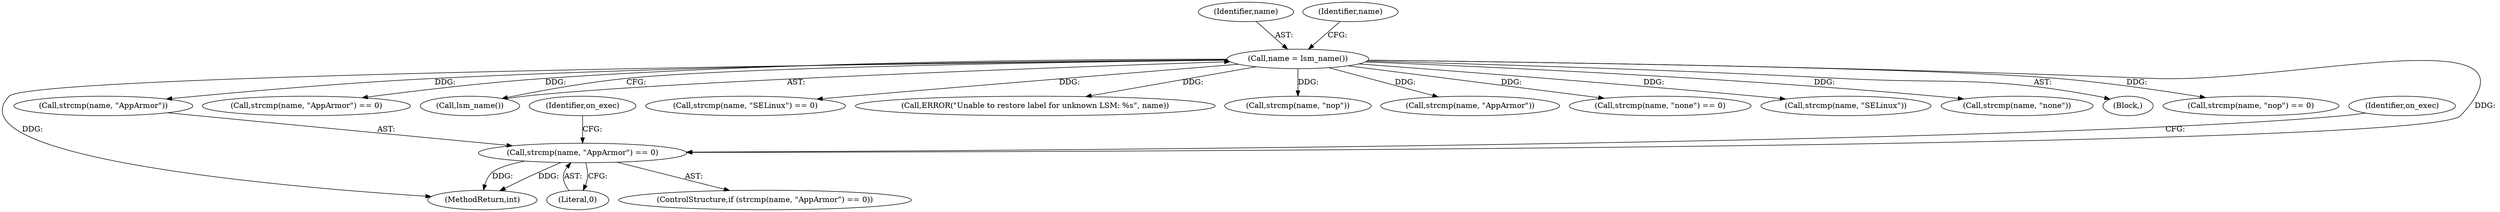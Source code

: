 digraph "0_lxc_81f466d05f2a89cb4f122ef7f593ff3f279b165c_0@API" {
"1000138" [label="(Call,strcmp(name, \"AppArmor\") == 0)"];
"1000120" [label="(Call,name = lsm_name())"];
"1000142" [label="(Literal,0)"];
"1000287" [label="(MethodReturn,int)"];
"1000138" [label="(Call,strcmp(name, \"AppArmor\") == 0)"];
"1000176" [label="(Call,strcmp(name, \"AppArmor\") == 0)"];
"1000122" [label="(Call,lsm_name())"];
"1000139" [label="(Call,strcmp(name, \"AppArmor\"))"];
"1000120" [label="(Call,name = lsm_name())"];
"1000241" [label="(Call,strcmp(name, \"SELinux\") == 0)"];
"1000267" [label="(Call,ERROR(\"Unable to restore label for unknown LSM: %s\", name))"];
"1000125" [label="(Call,strcmp(name, \"nop\"))"];
"1000177" [label="(Call,strcmp(name, \"AppArmor\"))"];
"1000131" [label="(Call,strcmp(name, \"none\") == 0)"];
"1000144" [label="(Identifier,on_exec)"];
"1000242" [label="(Call,strcmp(name, \"SELinux\"))"];
"1000137" [label="(ControlStructure,if (strcmp(name, \"AppArmor\") == 0))"];
"1000132" [label="(Call,strcmp(name, \"none\"))"];
"1000121" [label="(Identifier,name)"];
"1000105" [label="(Block,)"];
"1000147" [label="(Identifier,on_exec)"];
"1000126" [label="(Identifier,name)"];
"1000124" [label="(Call,strcmp(name, \"nop\") == 0)"];
"1000138" -> "1000137"  [label="AST: "];
"1000138" -> "1000142"  [label="CFG: "];
"1000139" -> "1000138"  [label="AST: "];
"1000142" -> "1000138"  [label="AST: "];
"1000144" -> "1000138"  [label="CFG: "];
"1000147" -> "1000138"  [label="CFG: "];
"1000138" -> "1000287"  [label="DDG: "];
"1000138" -> "1000287"  [label="DDG: "];
"1000120" -> "1000138"  [label="DDG: "];
"1000120" -> "1000105"  [label="AST: "];
"1000120" -> "1000122"  [label="CFG: "];
"1000121" -> "1000120"  [label="AST: "];
"1000122" -> "1000120"  [label="AST: "];
"1000126" -> "1000120"  [label="CFG: "];
"1000120" -> "1000287"  [label="DDG: "];
"1000120" -> "1000124"  [label="DDG: "];
"1000120" -> "1000125"  [label="DDG: "];
"1000120" -> "1000131"  [label="DDG: "];
"1000120" -> "1000132"  [label="DDG: "];
"1000120" -> "1000139"  [label="DDG: "];
"1000120" -> "1000176"  [label="DDG: "];
"1000120" -> "1000177"  [label="DDG: "];
"1000120" -> "1000241"  [label="DDG: "];
"1000120" -> "1000242"  [label="DDG: "];
"1000120" -> "1000267"  [label="DDG: "];
}
